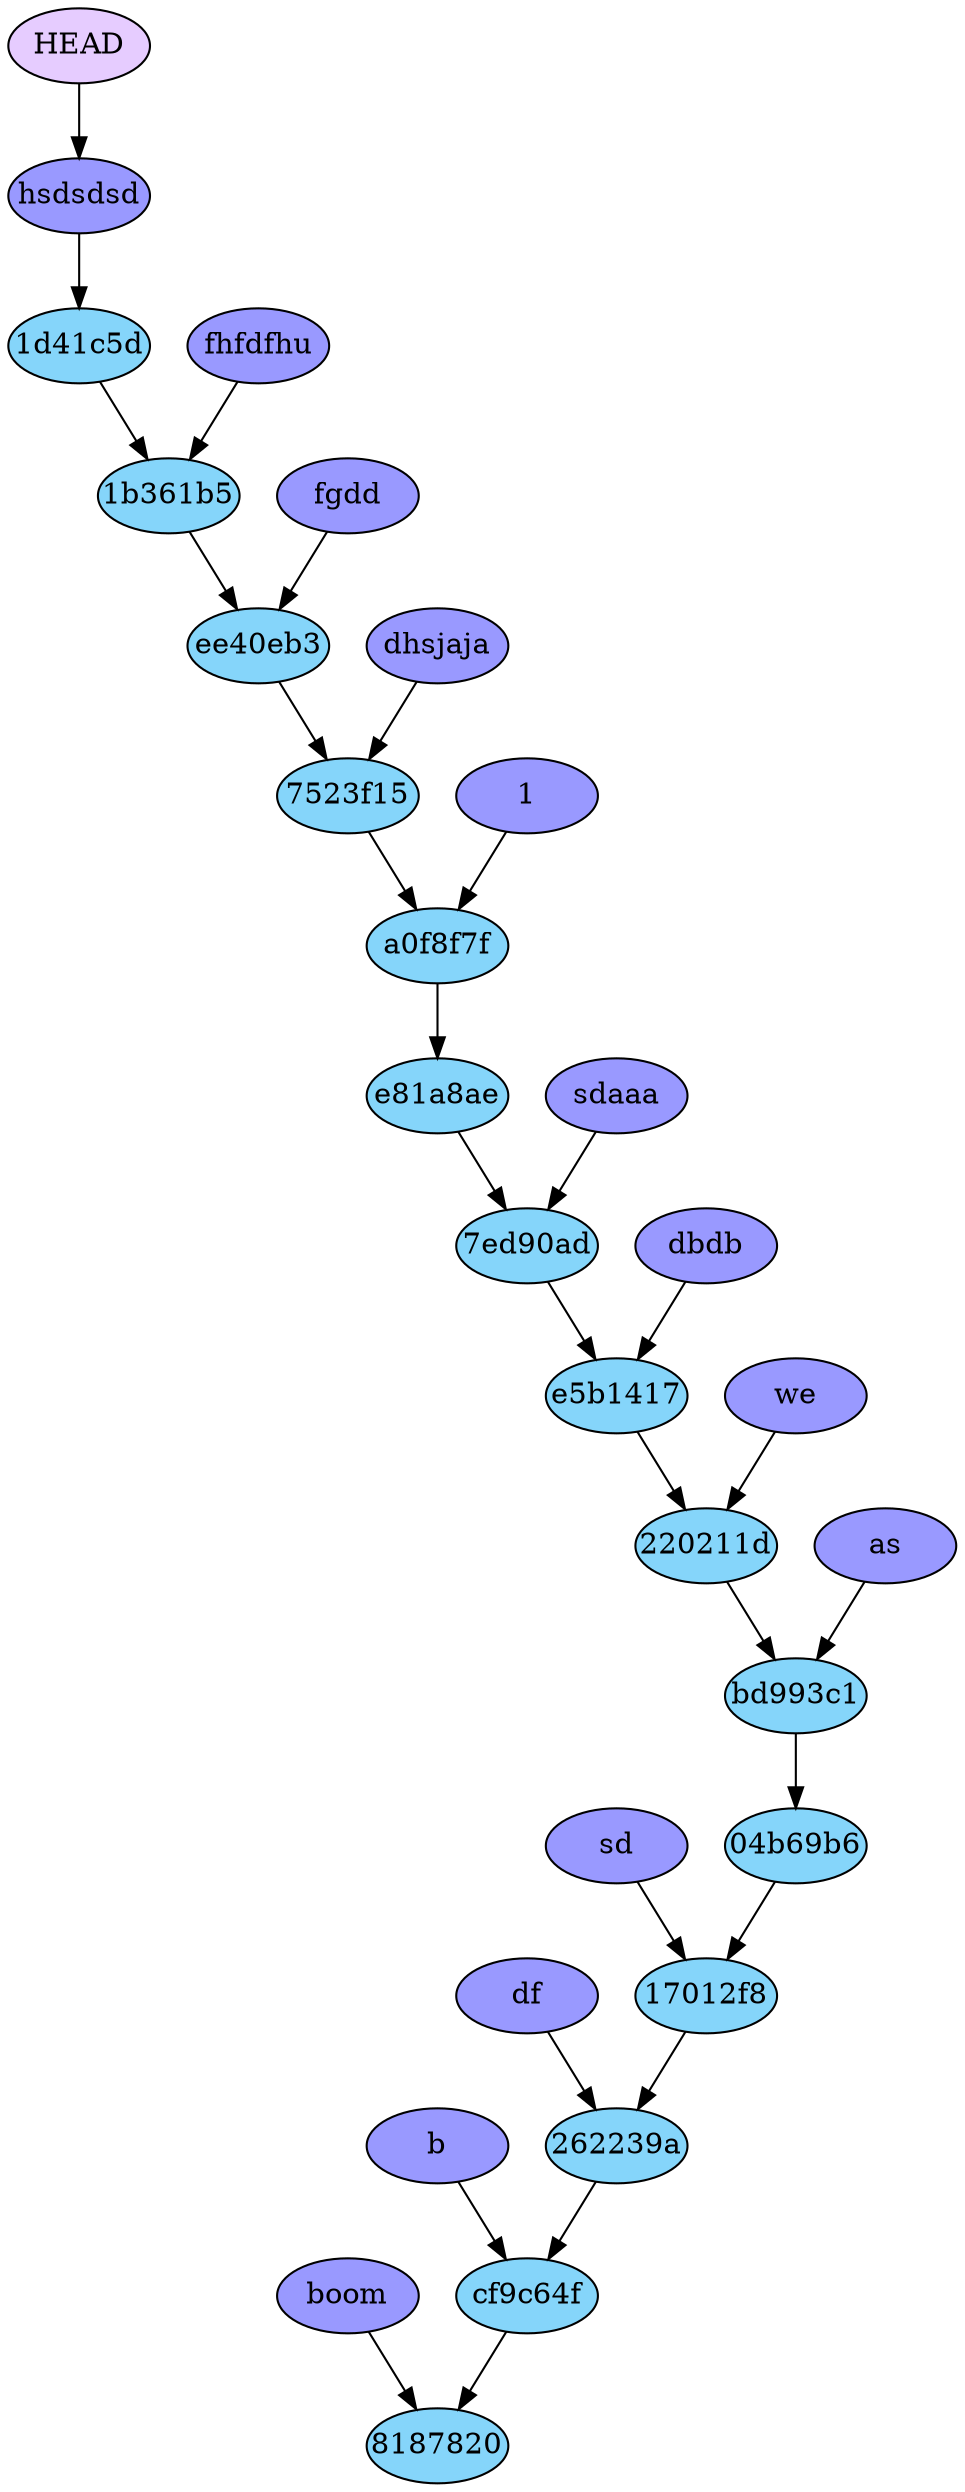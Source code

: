 digraph auto {
	graph [bgcolor=transparent]
	node [fixedsize=true style=filled width=0.95]
	"04b69b66ecb9cb1a677ce6857cda52bf2ef57b29" [label="04b69b6" fillcolor="#85d5fa"]
	"04b69b66ecb9cb1a677ce6857cda52bf2ef57b29" -> "17012f8116cabf0954009694500c6786b7c31f26"
	"17012f8116cabf0954009694500c6786b7c31f26" [label="17012f8" fillcolor="#85d5fa"]
	"17012f8116cabf0954009694500c6786b7c31f26" -> "262239a7e136d4c99c3a78286a91601577a89e42"
	"1b361b53b63b1c6e768fbfb52bc590082bd4ca5a" [label="1b361b5" fillcolor="#85d5fa"]
	"1b361b53b63b1c6e768fbfb52bc590082bd4ca5a" -> ee40eb34dfc3456afd4427e1ab4a855035a8f3a8
	"1d41c5da6132afa155af74967e249f5406290ecf" [label="1d41c5d" fillcolor="#85d5fa"]
	"1d41c5da6132afa155af74967e249f5406290ecf" -> "1b361b53b63b1c6e768fbfb52bc590082bd4ca5a"
	"220211de2374999dcba54a1dba1a31af0004c938" [label="220211d" fillcolor="#85d5fa"]
	"220211de2374999dcba54a1dba1a31af0004c938" -> bd993c1e94ab77251e0d681d3c1a4420ec1210a3
	"262239a7e136d4c99c3a78286a91601577a89e42" [label="262239a" fillcolor="#85d5fa"]
	"262239a7e136d4c99c3a78286a91601577a89e42" -> cf9c64faa29c06b882b6bcd541f24c3024298cf8
	"7523f158769a9b7396c743125b9af818358a9c68" [label="7523f15" fillcolor="#85d5fa"]
	"7523f158769a9b7396c743125b9af818358a9c68" -> a0f8f7fd1251192675215d80a7cc4c238aefa0d3
	"7ed90ad0e0947fd9d1fa240dcce92f08fc3fa13a" [label="7ed90ad" fillcolor="#85d5fa"]
	"7ed90ad0e0947fd9d1fa240dcce92f08fc3fa13a" -> e5b14176d5ef4d4dfebcd197fe92b3b58a4f1bc6
	"81878202e6852e0e8595a4034c6b94cda8ce62e1" [label=8187820 fillcolor="#85d5fa"]
	a0f8f7fd1251192675215d80a7cc4c238aefa0d3 [label=a0f8f7f fillcolor="#85d5fa"]
	a0f8f7fd1251192675215d80a7cc4c238aefa0d3 -> e81a8aec0292bd69f19f95a9a1c79fb24102063b
	bd993c1e94ab77251e0d681d3c1a4420ec1210a3 [label=bd993c1 fillcolor="#85d5fa"]
	bd993c1e94ab77251e0d681d3c1a4420ec1210a3 -> "04b69b66ecb9cb1a677ce6857cda52bf2ef57b29"
	cf9c64faa29c06b882b6bcd541f24c3024298cf8 [label=cf9c64f fillcolor="#85d5fa"]
	cf9c64faa29c06b882b6bcd541f24c3024298cf8 -> "81878202e6852e0e8595a4034c6b94cda8ce62e1"
	e5b14176d5ef4d4dfebcd197fe92b3b58a4f1bc6 [label=e5b1417 fillcolor="#85d5fa"]
	e5b14176d5ef4d4dfebcd197fe92b3b58a4f1bc6 -> "220211de2374999dcba54a1dba1a31af0004c938"
	e81a8aec0292bd69f19f95a9a1c79fb24102063b [label=e81a8ae fillcolor="#85d5fa"]
	e81a8aec0292bd69f19f95a9a1c79fb24102063b -> "7ed90ad0e0947fd9d1fa240dcce92f08fc3fa13a"
	ee40eb34dfc3456afd4427e1ab4a855035a8f3a8 [label=ee40eb3 fillcolor="#85d5fa"]
	ee40eb34dfc3456afd4427e1ab4a855035a8f3a8 -> "7523f158769a9b7396c743125b9af818358a9c68"
	1 [label=1 fillcolor="#9999ff"]
	1 -> a0f8f7fd1251192675215d80a7cc4c238aefa0d3
	as [label=as fillcolor="#9999ff"]
	as -> bd993c1e94ab77251e0d681d3c1a4420ec1210a3
	b [label=b fillcolor="#9999ff"]
	b -> cf9c64faa29c06b882b6bcd541f24c3024298cf8
	boom [label=boom fillcolor="#9999ff"]
	boom -> "81878202e6852e0e8595a4034c6b94cda8ce62e1"
	dbdb [label=dbdb fillcolor="#9999ff"]
	dbdb -> e5b14176d5ef4d4dfebcd197fe92b3b58a4f1bc6
	df [label=df fillcolor="#9999ff"]
	df -> "262239a7e136d4c99c3a78286a91601577a89e42"
	dhsjajaj [label=dhsjaja fillcolor="#9999ff"]
	dhsjajaj -> "7523f158769a9b7396c743125b9af818358a9c68"
	fgdd [label=fgdd fillcolor="#9999ff"]
	fgdd -> ee40eb34dfc3456afd4427e1ab4a855035a8f3a8
	fhfdfhufhdu [label=fhfdfhu fillcolor="#9999ff"]
	fhfdfhufhdu -> "1b361b53b63b1c6e768fbfb52bc590082bd4ca5a"
	hsdsdsdsbd [label=hsdsdsd fillcolor="#9999ff"]
	hsdsdsdsbd -> "1d41c5da6132afa155af74967e249f5406290ecf"
	sd [label=sd fillcolor="#9999ff"]
	sd -> "17012f8116cabf0954009694500c6786b7c31f26"
	sdaaa [label=sdaaa fillcolor="#9999ff"]
	sdaaa -> "7ed90ad0e0947fd9d1fa240dcce92f08fc3fa13a"
	we [label=we fillcolor="#9999ff"]
	we -> "220211de2374999dcba54a1dba1a31af0004c938"
	HEAD [label=HEAD fillcolor="#e6ccff"]
	HEAD -> hsdsdsdsbd
}
